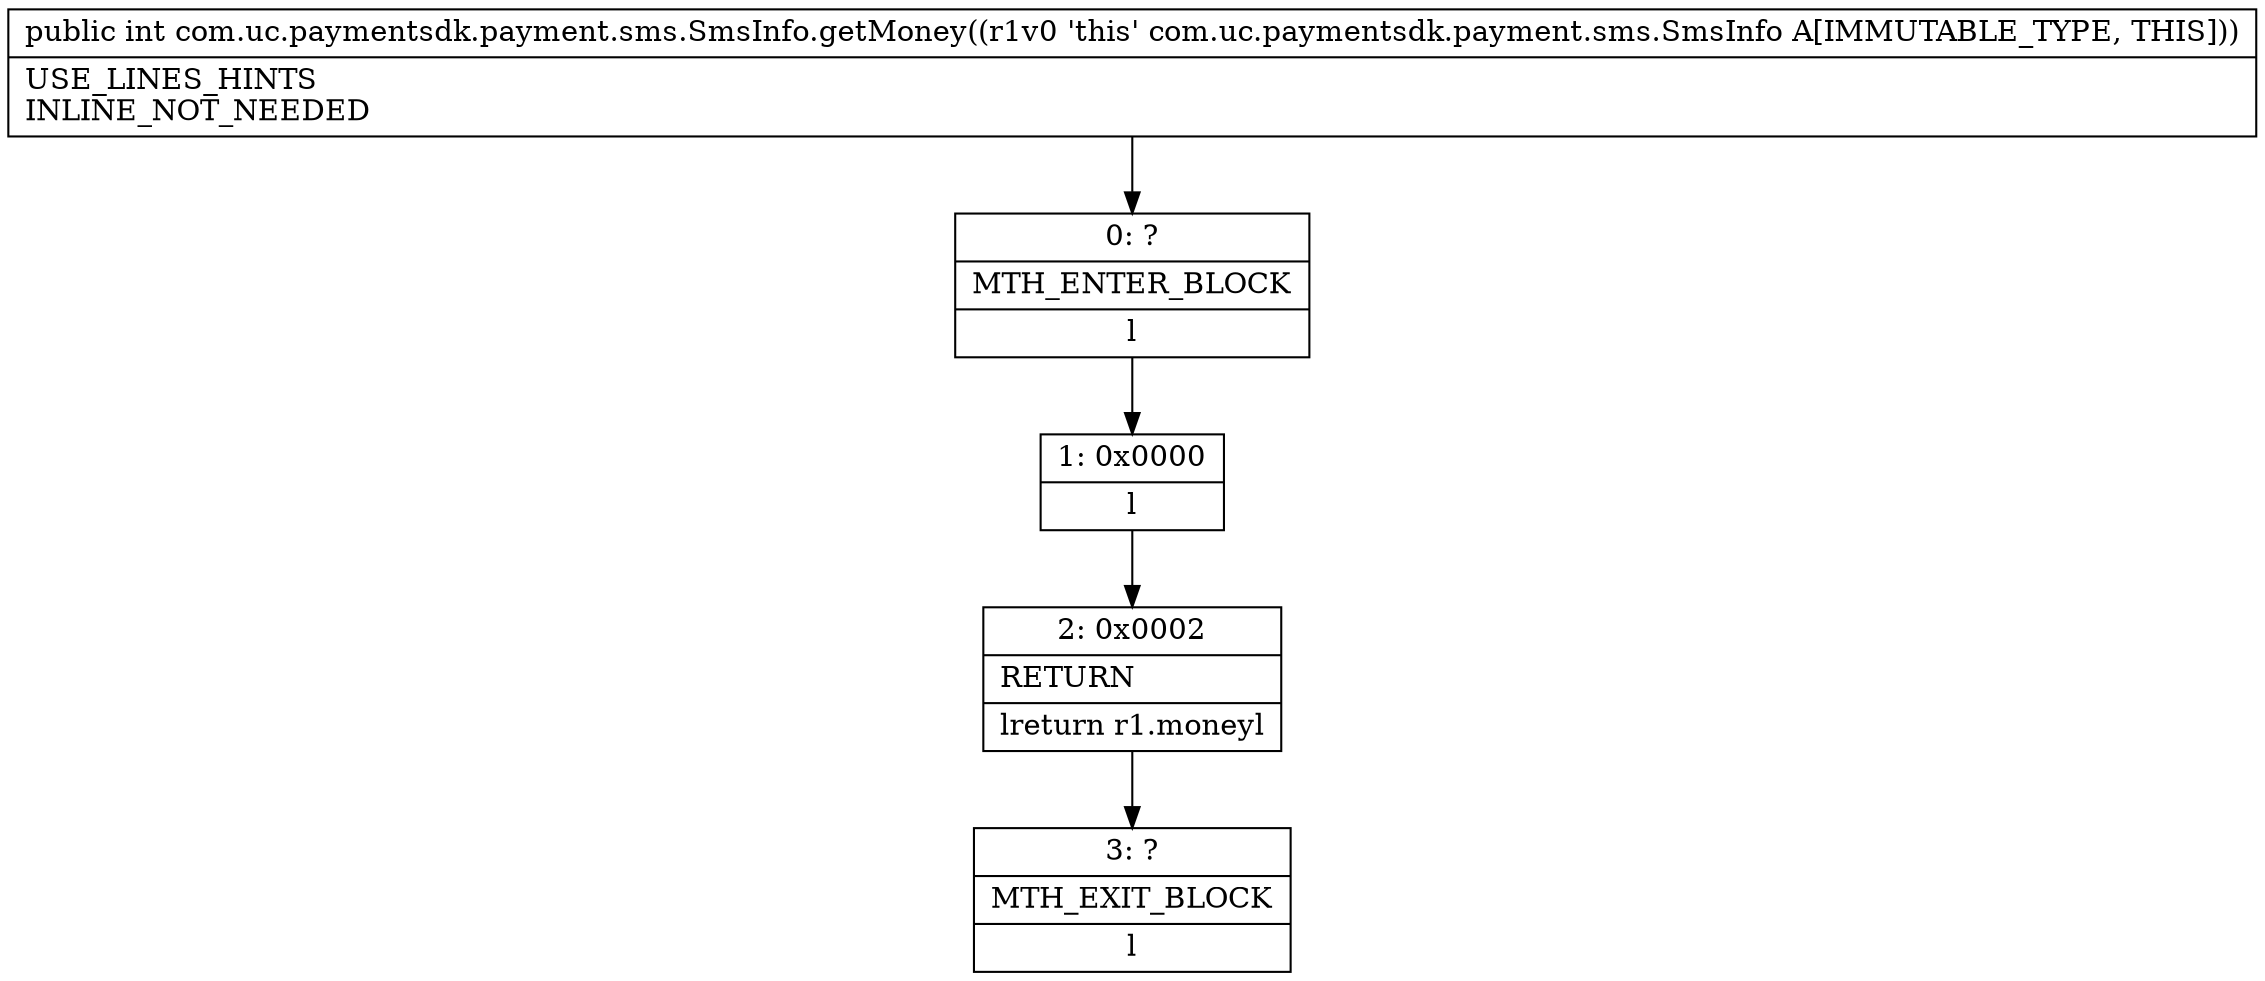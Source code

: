 digraph "CFG forcom.uc.paymentsdk.payment.sms.SmsInfo.getMoney()I" {
Node_0 [shape=record,label="{0\:\ ?|MTH_ENTER_BLOCK\l|l}"];
Node_1 [shape=record,label="{1\:\ 0x0000|l}"];
Node_2 [shape=record,label="{2\:\ 0x0002|RETURN\l|lreturn r1.moneyl}"];
Node_3 [shape=record,label="{3\:\ ?|MTH_EXIT_BLOCK\l|l}"];
MethodNode[shape=record,label="{public int com.uc.paymentsdk.payment.sms.SmsInfo.getMoney((r1v0 'this' com.uc.paymentsdk.payment.sms.SmsInfo A[IMMUTABLE_TYPE, THIS]))  | USE_LINES_HINTS\lINLINE_NOT_NEEDED\l}"];
MethodNode -> Node_0;
Node_0 -> Node_1;
Node_1 -> Node_2;
Node_2 -> Node_3;
}

